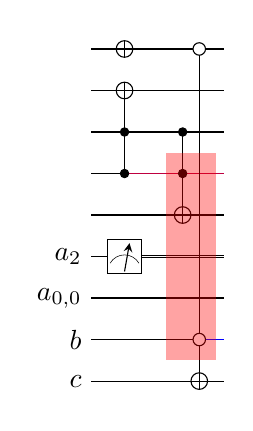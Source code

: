 \begin{tikzpicture}[scale=1.0,x=1pt,y=1pt]
\filldraw[color=white] (0.0, -7.5) rectangle (48.0, 127.5);
% Drawing wires
% Line 3: a W
\draw[color=black] (0.0,120.0) -- (48.0,120.0);
% Line 2: +0 1 2:color=purple
\draw[color=black] (0.0,105.0) -- (48.0,105.0);
% Line 2: +0 1 2:color=purple
\draw[color=black] (0.0,90.0) -- (48.0,90.0);
% Line 2: +0 1 2:color=purple
\draw[color=black] (0.0,75.0) -- (12.0,75.0);
\draw[color=purple] (12.0,75.0) -- (48.0,75.0);
% Line 5: 1 2 +3
\draw[color=black] (0.0,60.0) -- (48.0,60.0);
% Line 8: a2 M
\draw[color=black] (0.0,45.0) -- (12.0,45.0);
\draw[color=black] (12.0,44.5) -- (48.0,44.5);
\draw[color=black] (12.0,45.5) -- (48.0,45.5);
\draw[color=black] (0.0,45.0) node[left] {$a_{2}$};
% Line 9: a0,0 TOUCH
\draw[color=black] (0.0,30.0) -- (48.0,30.0);
\draw[color=black] (0.0,30.0) node[left] {$a_{0,0}$};
% Line 6: +c -a -b:color=blue
\draw[color=black] (0.0,15.0) -- (39.0,15.0);
\draw[color=blue] (39.0,15.0) -- (48.0,15.0);
\draw[color=black] (0.0,15.0) node[left] {$b$};
% Line 6: +c -a -b:color=blue
\draw[color=black] (0.0,0.0) -- (48.0,0.0);
\draw[color=black] (0.0,0.0) node[left] {$c$};
% Done with wires; drawing gates
% Line 2: +0 1 2:color=purple
\draw (12.0,105.0) -- (12.0,75.0);
\begin{scope}
\draw[fill=white] (12.0, 105.0) circle(3.0pt);
\clip (12.0, 105.0) circle(3.0pt);
\draw (9.0, 105.0) -- (15.0, 105.0);
\draw (12.0, 102.0) -- (12.0, 108.0);
\end{scope}
\filldraw (12.0, 90.0) circle(1.5pt);
\filldraw (12.0, 75.0) circle(1.5pt);
% Line 4: +a
\begin{scope}
\draw[fill=white] (12.0, 120.0) circle(3.0pt);
\clip (12.0, 120.0) circle(3.0pt);
\draw (9.0, 120.0) -- (15.0, 120.0);
\draw (12.0, 117.0) -- (12.0, 123.0);
\end{scope}
% Line 8: a2 M
\draw[fill=white] (6.0, 39.0) rectangle (18.0, 51.0);
\draw[very thin] (12.0, 45.6) arc (90:150:6.0pt);
\draw[very thin] (12.0, 45.6) arc (90:30:6.0pt);
\draw[->,>=stealth] (12.0, 39.6) -- +(80:10.392pt);
% Line 9: a0,0 TOUCH
% Line 5: 1 2 +3
\draw (33.0,90.0) -- (33.0,60.0);
\filldraw (33.0, 90.0) circle(1.5pt);
\filldraw (33.0, 75.0) circle(1.5pt);
\begin{scope}
\draw[fill=white] (33.0, 60.0) circle(3.0pt);
\clip (33.0, 60.0) circle(3.0pt);
\draw (30.0, 60.0) -- (36.0, 60.0);
\draw (33.0, 57.0) -- (33.0, 63.0);
\end{scope}
% Line 6: +c -a -b:color=blue
\draw (39.0,120.0) -- (39.0,0.0);
\begin{scope}
\draw[fill=white] (39.0, 0.0) circle(3.0pt);
\clip (39.0, 0.0) circle(3.0pt);
\draw (36.0, 0.0) -- (42.0, 0.0);
\draw (39.0, -3.0) -- (39.0, 3.0);
\end{scope}
\draw[fill=white] (39.0, 120.0) circle(2.25pt);
\draw[fill=white] (39.0, 15.0) circle(2.25pt);
% Done with gates; drawing ending labels
% Done with ending labels; drawing cut lines and comments
% Line 7: 2 b @ 1 fill=red
\draw[draw opacity=0.0,fill opacity=0.2,fill=red] (27.0,82.5) rectangle (45.0,7.5);
\draw[draw opacity=0.0,fill opacity=0.2,fill=red] (27.0,82.5) rectangle (45.0,7.5);
% Done with comments
\end{tikzpicture}
